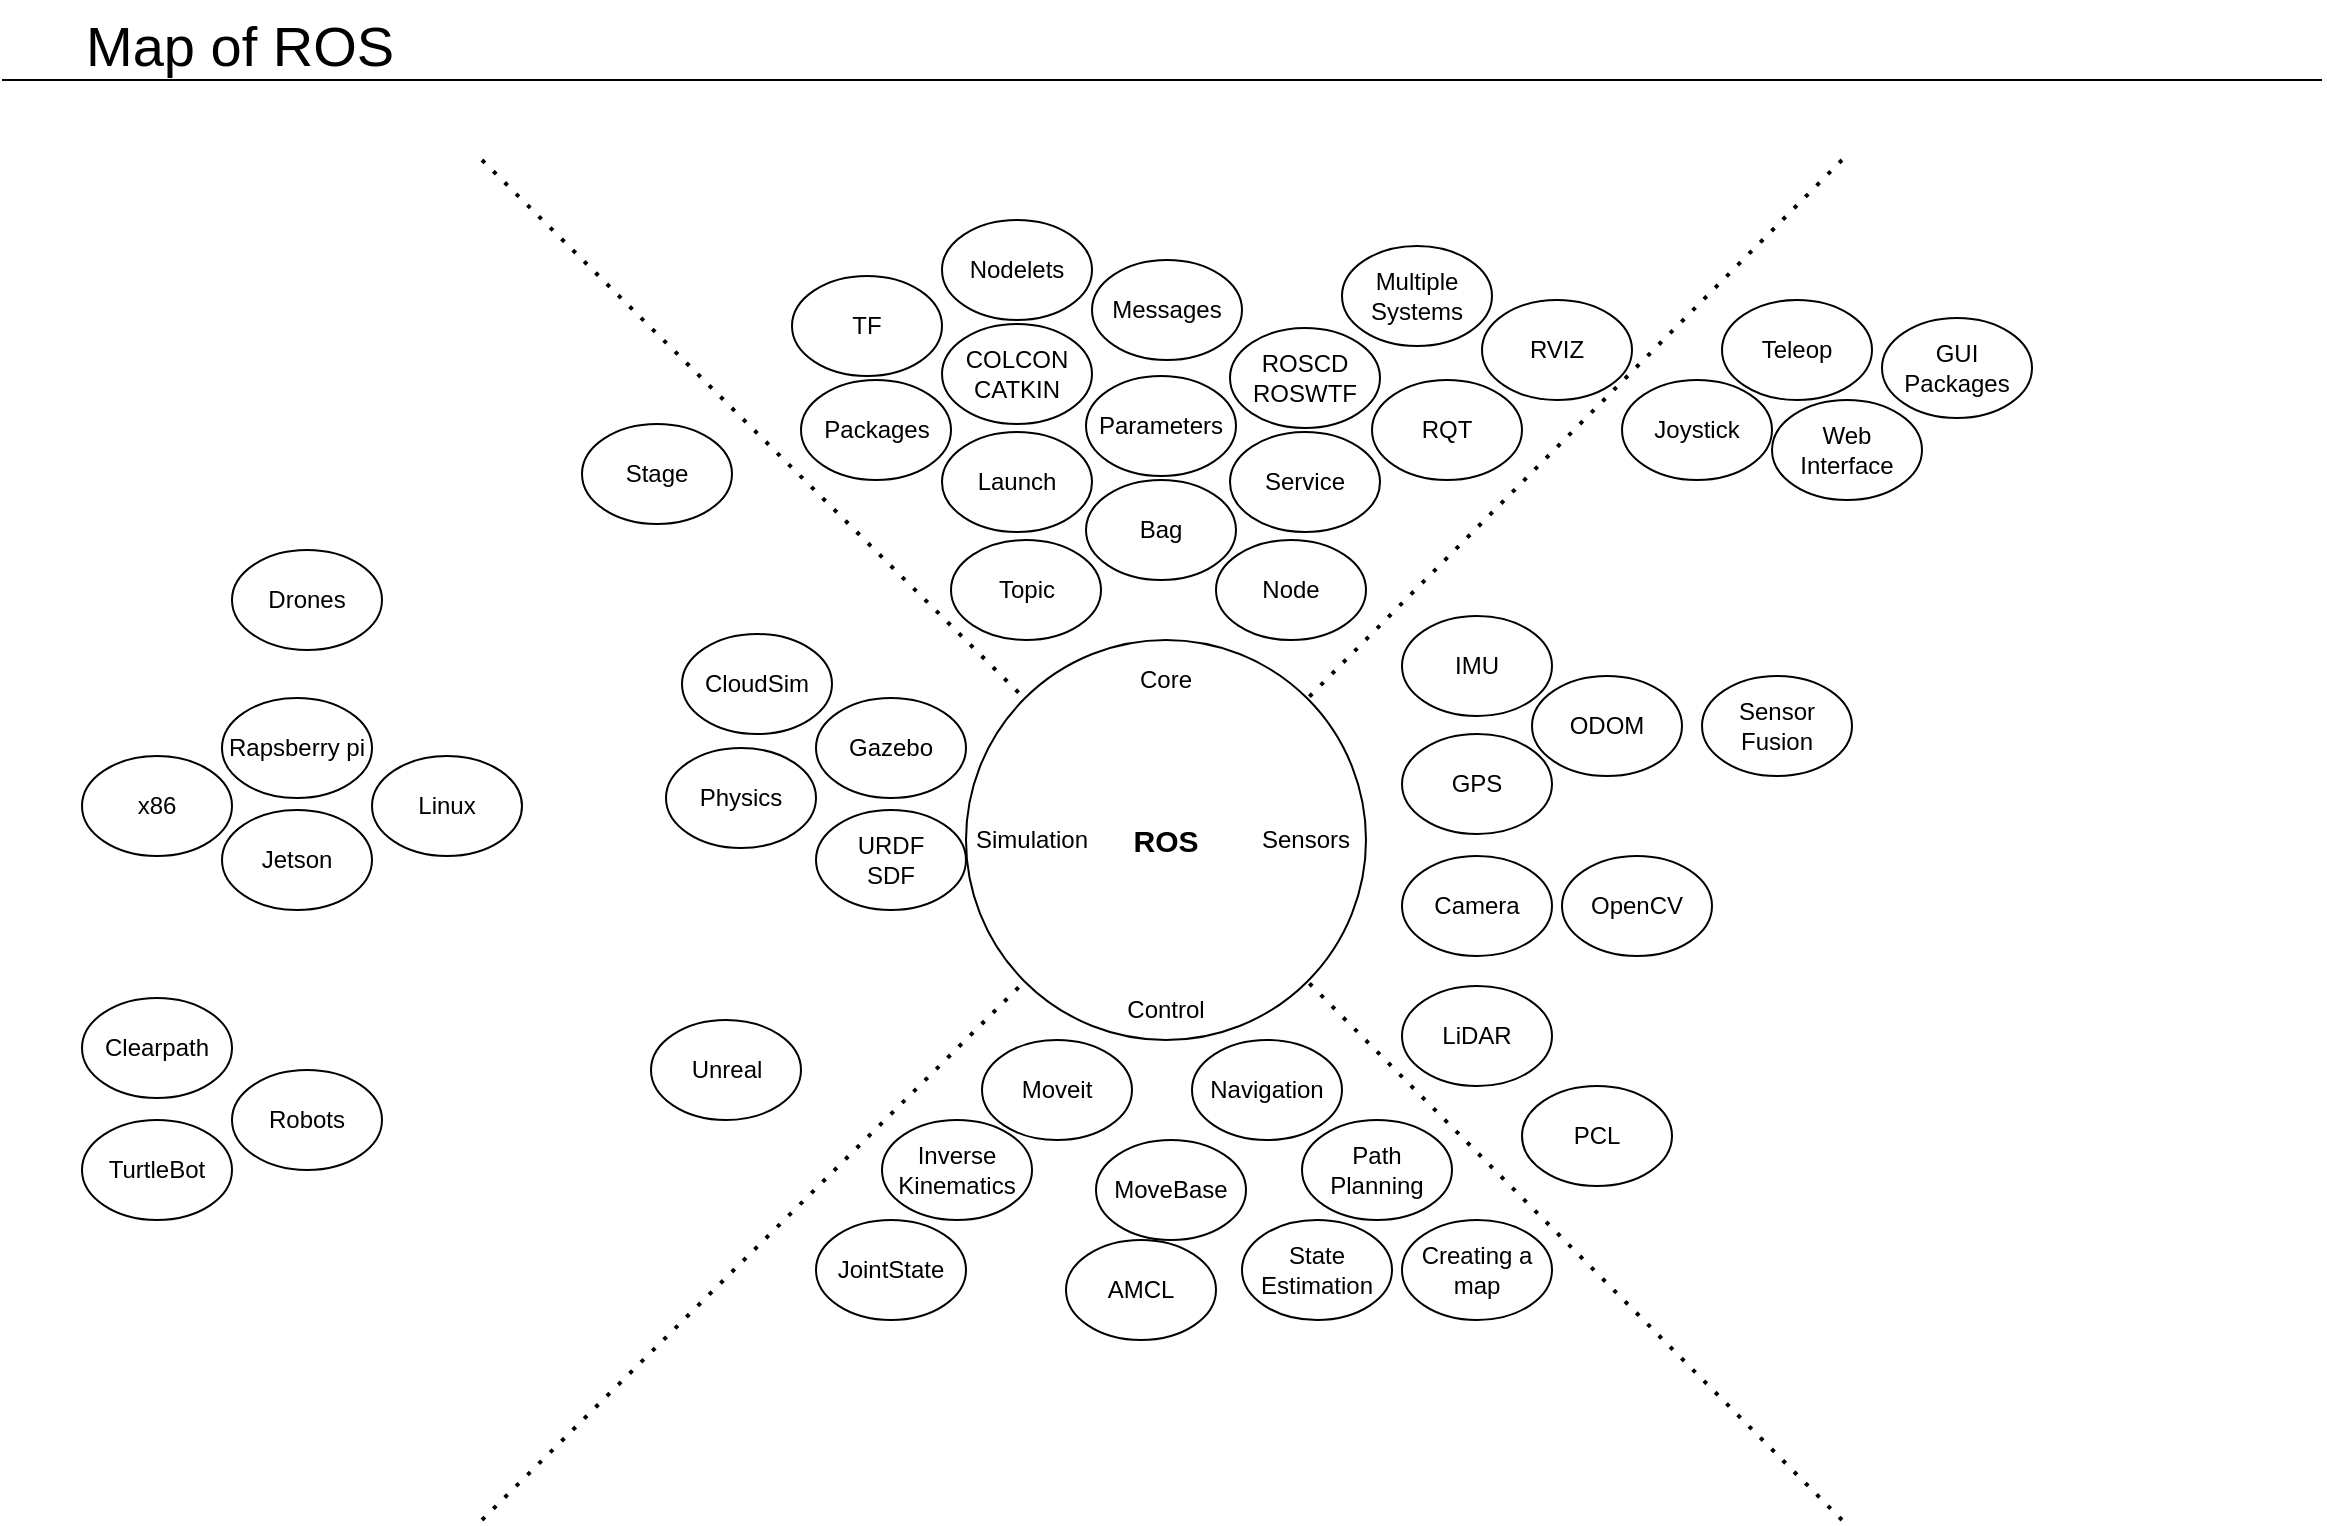 <mxfile version="17.2.1" type="github">
  <diagram id="mYQ9v2PQexZrmUGCqody" name="Page-1">
    <mxGraphModel dx="1414" dy="817" grid="1" gridSize="10" guides="1" tooltips="1" connect="1" arrows="1" fold="1" page="1" pageScale="1" pageWidth="1169" pageHeight="827" math="0" shadow="0">
      <root>
        <mxCell id="0" />
        <mxCell id="1" parent="0" />
        <mxCell id="TxHa8NDeIoHJXVEvTn0Z-2" value="" style="endArrow=none;html=1;rounded=0;" parent="1" edge="1">
          <mxGeometry width="50" height="50" relative="1" as="geometry">
            <mxPoint y="80" as="sourcePoint" />
            <mxPoint x="1160" y="80" as="targetPoint" />
          </mxGeometry>
        </mxCell>
        <mxCell id="TxHa8NDeIoHJXVEvTn0Z-3" value="Map of ROS" style="text;html=1;strokeColor=none;fillColor=none;align=left;verticalAlign=top;whiteSpace=wrap;rounded=0;fontSize=28;" parent="1" vertex="1">
          <mxGeometry x="40" y="40" width="400" height="30" as="geometry" />
        </mxCell>
        <mxCell id="MWNjnfaUYYlCfx7c9M3N-1" value="&lt;b&gt;&lt;font style=&quot;font-size: 15px&quot;&gt;ROS&lt;/font&gt;&lt;/b&gt;" style="ellipse;whiteSpace=wrap;html=1;aspect=fixed;" parent="1" vertex="1">
          <mxGeometry x="482" y="360" width="200" height="200" as="geometry" />
        </mxCell>
        <mxCell id="MWNjnfaUYYlCfx7c9M3N-2" value="" style="endArrow=none;dashed=1;html=1;dashPattern=1 3;strokeWidth=2;rounded=0;entryX=0;entryY=0;entryDx=0;entryDy=0;" parent="1" target="MWNjnfaUYYlCfx7c9M3N-1" edge="1">
          <mxGeometry width="50" height="50" relative="1" as="geometry">
            <mxPoint x="240" y="120" as="sourcePoint" />
            <mxPoint x="560" y="460" as="targetPoint" />
          </mxGeometry>
        </mxCell>
        <mxCell id="MWNjnfaUYYlCfx7c9M3N-3" value="" style="endArrow=none;dashed=1;html=1;dashPattern=1 3;strokeWidth=2;rounded=0;entryX=1;entryY=0;entryDx=0;entryDy=0;" parent="1" target="MWNjnfaUYYlCfx7c9M3N-1" edge="1">
          <mxGeometry width="50" height="50" relative="1" as="geometry">
            <mxPoint x="920" y="120" as="sourcePoint" />
            <mxPoint x="521.289" y="399.289" as="targetPoint" />
          </mxGeometry>
        </mxCell>
        <mxCell id="MWNjnfaUYYlCfx7c9M3N-4" value="" style="endArrow=none;dashed=1;html=1;dashPattern=1 3;strokeWidth=2;rounded=0;entryX=1;entryY=1;entryDx=0;entryDy=0;" parent="1" target="MWNjnfaUYYlCfx7c9M3N-1" edge="1">
          <mxGeometry width="50" height="50" relative="1" as="geometry">
            <mxPoint x="920" y="800" as="sourcePoint" />
            <mxPoint x="662.711" y="399.289" as="targetPoint" />
          </mxGeometry>
        </mxCell>
        <mxCell id="MWNjnfaUYYlCfx7c9M3N-5" value="" style="endArrow=none;dashed=1;html=1;dashPattern=1 3;strokeWidth=2;rounded=0;entryX=0;entryY=1;entryDx=0;entryDy=0;" parent="1" target="MWNjnfaUYYlCfx7c9M3N-1" edge="1">
          <mxGeometry width="50" height="50" relative="1" as="geometry">
            <mxPoint x="240" y="800" as="sourcePoint" />
            <mxPoint x="662.711" y="540.711" as="targetPoint" />
          </mxGeometry>
        </mxCell>
        <mxCell id="MWNjnfaUYYlCfx7c9M3N-6" value="Core" style="text;html=1;strokeColor=none;fillColor=none;align=center;verticalAlign=middle;whiteSpace=wrap;rounded=0;" parent="1" vertex="1">
          <mxGeometry x="552" y="365" width="60" height="30" as="geometry" />
        </mxCell>
        <mxCell id="MWNjnfaUYYlCfx7c9M3N-7" value="Sensors" style="text;html=1;strokeColor=none;fillColor=none;align=center;verticalAlign=middle;whiteSpace=wrap;rounded=0;" parent="1" vertex="1">
          <mxGeometry x="622" y="445" width="60" height="30" as="geometry" />
        </mxCell>
        <mxCell id="MWNjnfaUYYlCfx7c9M3N-8" value="Simulation" style="text;html=1;strokeColor=none;fillColor=none;align=center;verticalAlign=middle;whiteSpace=wrap;rounded=0;" parent="1" vertex="1">
          <mxGeometry x="485" y="445" width="60" height="30" as="geometry" />
        </mxCell>
        <mxCell id="MWNjnfaUYYlCfx7c9M3N-9" value="Control" style="text;html=1;strokeColor=none;fillColor=none;align=center;verticalAlign=middle;whiteSpace=wrap;rounded=0;" parent="1" vertex="1">
          <mxGeometry x="552" y="530" width="60" height="30" as="geometry" />
        </mxCell>
        <mxCell id="MWNjnfaUYYlCfx7c9M3N-11" value="Bag" style="ellipse;whiteSpace=wrap;html=1;" parent="1" vertex="1">
          <mxGeometry x="542" y="280" width="75" height="50" as="geometry" />
        </mxCell>
        <mxCell id="MWNjnfaUYYlCfx7c9M3N-14" value="Topic" style="ellipse;whiteSpace=wrap;html=1;" parent="1" vertex="1">
          <mxGeometry x="474.5" y="310" width="75" height="50" as="geometry" />
        </mxCell>
        <mxCell id="MWNjnfaUYYlCfx7c9M3N-15" value="Node" style="ellipse;whiteSpace=wrap;html=1;" parent="1" vertex="1">
          <mxGeometry x="607" y="310" width="75" height="50" as="geometry" />
        </mxCell>
        <mxCell id="MWNjnfaUYYlCfx7c9M3N-16" value="Service" style="ellipse;whiteSpace=wrap;html=1;" parent="1" vertex="1">
          <mxGeometry x="614" y="256" width="75" height="50" as="geometry" />
        </mxCell>
        <mxCell id="MWNjnfaUYYlCfx7c9M3N-17" value="Launch" style="ellipse;whiteSpace=wrap;html=1;" parent="1" vertex="1">
          <mxGeometry x="470" y="256" width="75" height="50" as="geometry" />
        </mxCell>
        <mxCell id="MWNjnfaUYYlCfx7c9M3N-18" value="IMU" style="ellipse;whiteSpace=wrap;html=1;" parent="1" vertex="1">
          <mxGeometry x="700" y="348" width="75" height="50" as="geometry" />
        </mxCell>
        <mxCell id="MWNjnfaUYYlCfx7c9M3N-19" value="GPS" style="ellipse;whiteSpace=wrap;html=1;" parent="1" vertex="1">
          <mxGeometry x="700" y="407" width="75" height="50" as="geometry" />
        </mxCell>
        <mxCell id="MWNjnfaUYYlCfx7c9M3N-20" value="Camera" style="ellipse;whiteSpace=wrap;html=1;" parent="1" vertex="1">
          <mxGeometry x="700" y="468" width="75" height="50" as="geometry" />
        </mxCell>
        <mxCell id="MWNjnfaUYYlCfx7c9M3N-21" value="LiDAR" style="ellipse;whiteSpace=wrap;html=1;" parent="1" vertex="1">
          <mxGeometry x="700" y="533" width="75" height="50" as="geometry" />
        </mxCell>
        <mxCell id="MWNjnfaUYYlCfx7c9M3N-22" value="JointState" style="ellipse;whiteSpace=wrap;html=1;" parent="1" vertex="1">
          <mxGeometry x="407" y="650" width="75" height="50" as="geometry" />
        </mxCell>
        <mxCell id="MWNjnfaUYYlCfx7c9M3N-23" value="PCL" style="ellipse;whiteSpace=wrap;html=1;" parent="1" vertex="1">
          <mxGeometry x="760" y="583" width="75" height="50" as="geometry" />
        </mxCell>
        <mxCell id="MWNjnfaUYYlCfx7c9M3N-24" value="Gazebo" style="ellipse;whiteSpace=wrap;html=1;" parent="1" vertex="1">
          <mxGeometry x="407" y="389" width="75" height="50" as="geometry" />
        </mxCell>
        <mxCell id="MWNjnfaUYYlCfx7c9M3N-25" value="Packages" style="ellipse;whiteSpace=wrap;html=1;" parent="1" vertex="1">
          <mxGeometry x="399.5" y="230" width="75" height="50" as="geometry" />
        </mxCell>
        <mxCell id="MWNjnfaUYYlCfx7c9M3N-26" value="COLCON CATKIN" style="ellipse;whiteSpace=wrap;html=1;" parent="1" vertex="1">
          <mxGeometry x="470" y="202" width="75" height="50" as="geometry" />
        </mxCell>
        <mxCell id="MWNjnfaUYYlCfx7c9M3N-27" value="RVIZ" style="ellipse;whiteSpace=wrap;html=1;" parent="1" vertex="1">
          <mxGeometry x="740" y="190" width="75" height="50" as="geometry" />
        </mxCell>
        <mxCell id="MWNjnfaUYYlCfx7c9M3N-28" value="RQT" style="ellipse;whiteSpace=wrap;html=1;" parent="1" vertex="1">
          <mxGeometry x="685" y="230" width="75" height="50" as="geometry" />
        </mxCell>
        <mxCell id="MWNjnfaUYYlCfx7c9M3N-29" value="Moveit" style="ellipse;whiteSpace=wrap;html=1;" parent="1" vertex="1">
          <mxGeometry x="490" y="560" width="75" height="50" as="geometry" />
        </mxCell>
        <mxCell id="MWNjnfaUYYlCfx7c9M3N-30" value="Parameters" style="ellipse;whiteSpace=wrap;html=1;" parent="1" vertex="1">
          <mxGeometry x="542" y="228" width="75" height="50" as="geometry" />
        </mxCell>
        <mxCell id="MWNjnfaUYYlCfx7c9M3N-31" value="Messages" style="ellipse;whiteSpace=wrap;html=1;" parent="1" vertex="1">
          <mxGeometry x="545" y="170" width="75" height="50" as="geometry" />
        </mxCell>
        <mxCell id="MWNjnfaUYYlCfx7c9M3N-32" value="ROSCD&lt;br&gt;ROSWTF" style="ellipse;whiteSpace=wrap;html=1;" parent="1" vertex="1">
          <mxGeometry x="614" y="204" width="75" height="50" as="geometry" />
        </mxCell>
        <mxCell id="MWNjnfaUYYlCfx7c9M3N-33" value="URDF&lt;br&gt;SDF" style="ellipse;whiteSpace=wrap;html=1;" parent="1" vertex="1">
          <mxGeometry x="407" y="445" width="75" height="50" as="geometry" />
        </mxCell>
        <mxCell id="MWNjnfaUYYlCfx7c9M3N-34" value="OpenCV" style="ellipse;whiteSpace=wrap;html=1;" parent="1" vertex="1">
          <mxGeometry x="780" y="468" width="75" height="50" as="geometry" />
        </mxCell>
        <mxCell id="MWNjnfaUYYlCfx7c9M3N-35" value="Navigation" style="ellipse;whiteSpace=wrap;html=1;" parent="1" vertex="1">
          <mxGeometry x="595" y="560" width="75" height="50" as="geometry" />
        </mxCell>
        <mxCell id="MWNjnfaUYYlCfx7c9M3N-36" value="TF" style="ellipse;whiteSpace=wrap;html=1;" parent="1" vertex="1">
          <mxGeometry x="395" y="178" width="75" height="50" as="geometry" />
        </mxCell>
        <mxCell id="MWNjnfaUYYlCfx7c9M3N-37" value="Multiple Systems" style="ellipse;whiteSpace=wrap;html=1;" parent="1" vertex="1">
          <mxGeometry x="670" y="163" width="75" height="50" as="geometry" />
        </mxCell>
        <mxCell id="MWNjnfaUYYlCfx7c9M3N-38" value="CloudSim" style="ellipse;whiteSpace=wrap;html=1;" parent="1" vertex="1">
          <mxGeometry x="340" y="357" width="75" height="50" as="geometry" />
        </mxCell>
        <mxCell id="MWNjnfaUYYlCfx7c9M3N-39" value="Physics" style="ellipse;whiteSpace=wrap;html=1;" parent="1" vertex="1">
          <mxGeometry x="332" y="414" width="75" height="50" as="geometry" />
        </mxCell>
        <mxCell id="MWNjnfaUYYlCfx7c9M3N-40" value="Nodelets" style="ellipse;whiteSpace=wrap;html=1;" parent="1" vertex="1">
          <mxGeometry x="470" y="150" width="75" height="50" as="geometry" />
        </mxCell>
        <mxCell id="MWNjnfaUYYlCfx7c9M3N-41" value="Path Planning" style="ellipse;whiteSpace=wrap;html=1;" parent="1" vertex="1">
          <mxGeometry x="650" y="600" width="75" height="50" as="geometry" />
        </mxCell>
        <mxCell id="MWNjnfaUYYlCfx7c9M3N-42" value="Creating a map" style="ellipse;whiteSpace=wrap;html=1;" parent="1" vertex="1">
          <mxGeometry x="700" y="650" width="75" height="50" as="geometry" />
        </mxCell>
        <mxCell id="MWNjnfaUYYlCfx7c9M3N-43" value="MoveBase" style="ellipse;whiteSpace=wrap;html=1;" parent="1" vertex="1">
          <mxGeometry x="547" y="610" width="75" height="50" as="geometry" />
        </mxCell>
        <mxCell id="MWNjnfaUYYlCfx7c9M3N-44" value="Sensor Fusion" style="ellipse;whiteSpace=wrap;html=1;" parent="1" vertex="1">
          <mxGeometry x="850" y="378" width="75" height="50" as="geometry" />
        </mxCell>
        <mxCell id="MWNjnfaUYYlCfx7c9M3N-45" value="ODOM" style="ellipse;whiteSpace=wrap;html=1;" parent="1" vertex="1">
          <mxGeometry x="765" y="378" width="75" height="50" as="geometry" />
        </mxCell>
        <mxCell id="MWNjnfaUYYlCfx7c9M3N-46" value="Joystick" style="ellipse;whiteSpace=wrap;html=1;" parent="1" vertex="1">
          <mxGeometry x="810" y="230" width="75" height="50" as="geometry" />
        </mxCell>
        <mxCell id="MWNjnfaUYYlCfx7c9M3N-47" value="Teleop" style="ellipse;whiteSpace=wrap;html=1;" parent="1" vertex="1">
          <mxGeometry x="860" y="190" width="75" height="50" as="geometry" />
        </mxCell>
        <mxCell id="MWNjnfaUYYlCfx7c9M3N-48" value="Stage" style="ellipse;whiteSpace=wrap;html=1;" parent="1" vertex="1">
          <mxGeometry x="290" y="252" width="75" height="50" as="geometry" />
        </mxCell>
        <mxCell id="MWNjnfaUYYlCfx7c9M3N-49" value="Unreal" style="ellipse;whiteSpace=wrap;html=1;" parent="1" vertex="1">
          <mxGeometry x="324.5" y="550" width="75" height="50" as="geometry" />
        </mxCell>
        <mxCell id="MWNjnfaUYYlCfx7c9M3N-50" value="Inverse Kinematics" style="ellipse;whiteSpace=wrap;html=1;" parent="1" vertex="1">
          <mxGeometry x="440" y="600" width="75" height="50" as="geometry" />
        </mxCell>
        <mxCell id="MWNjnfaUYYlCfx7c9M3N-51" value="State Estimation" style="ellipse;whiteSpace=wrap;html=1;" parent="1" vertex="1">
          <mxGeometry x="620" y="650" width="75" height="50" as="geometry" />
        </mxCell>
        <mxCell id="MWNjnfaUYYlCfx7c9M3N-52" value="GUI Packages" style="ellipse;whiteSpace=wrap;html=1;" parent="1" vertex="1">
          <mxGeometry x="940" y="199" width="75" height="50" as="geometry" />
        </mxCell>
        <mxCell id="MWNjnfaUYYlCfx7c9M3N-53" value="Web Interface" style="ellipse;whiteSpace=wrap;html=1;" parent="1" vertex="1">
          <mxGeometry x="885" y="240" width="75" height="50" as="geometry" />
        </mxCell>
        <mxCell id="MWNjnfaUYYlCfx7c9M3N-54" value="Robots" style="ellipse;whiteSpace=wrap;html=1;" parent="1" vertex="1">
          <mxGeometry x="115" y="575" width="75" height="50" as="geometry" />
        </mxCell>
        <mxCell id="MWNjnfaUYYlCfx7c9M3N-55" value="Clearpath" style="ellipse;whiteSpace=wrap;html=1;" parent="1" vertex="1">
          <mxGeometry x="40" y="539" width="75" height="50" as="geometry" />
        </mxCell>
        <mxCell id="MWNjnfaUYYlCfx7c9M3N-56" value="TurtleBot" style="ellipse;whiteSpace=wrap;html=1;" parent="1" vertex="1">
          <mxGeometry x="40" y="600" width="75" height="50" as="geometry" />
        </mxCell>
        <mxCell id="MWNjnfaUYYlCfx7c9M3N-57" value="Drones" style="ellipse;whiteSpace=wrap;html=1;" parent="1" vertex="1">
          <mxGeometry x="115" y="315" width="75" height="50" as="geometry" />
        </mxCell>
        <mxCell id="MWNjnfaUYYlCfx7c9M3N-58" value="Linux" style="ellipse;whiteSpace=wrap;html=1;" parent="1" vertex="1">
          <mxGeometry x="185" y="418" width="75" height="50" as="geometry" />
        </mxCell>
        <mxCell id="MWNjnfaUYYlCfx7c9M3N-59" value="Rapsberry pi" style="ellipse;whiteSpace=wrap;html=1;" parent="1" vertex="1">
          <mxGeometry x="110" y="389" width="75" height="50" as="geometry" />
        </mxCell>
        <mxCell id="MWNjnfaUYYlCfx7c9M3N-60" value="Jetson" style="ellipse;whiteSpace=wrap;html=1;" parent="1" vertex="1">
          <mxGeometry x="110" y="445" width="75" height="50" as="geometry" />
        </mxCell>
        <mxCell id="MWNjnfaUYYlCfx7c9M3N-61" value="x86" style="ellipse;whiteSpace=wrap;html=1;" parent="1" vertex="1">
          <mxGeometry x="40" y="418" width="75" height="50" as="geometry" />
        </mxCell>
        <mxCell id="wjIrcY8TM1LImqf2KLqx-1" value="AMCL" style="ellipse;whiteSpace=wrap;html=1;" vertex="1" parent="1">
          <mxGeometry x="532" y="660" width="75" height="50" as="geometry" />
        </mxCell>
      </root>
    </mxGraphModel>
  </diagram>
</mxfile>
